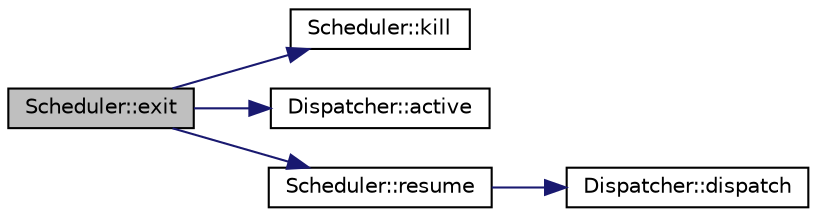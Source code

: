 digraph G
{
  bgcolor="transparent";
  edge [fontname="Helvetica",fontsize="10",labelfontname="Helvetica",labelfontsize="10"];
  node [fontname="Helvetica",fontsize="10",shape=record];
  rankdir="LR";
  Node1 [label="Scheduler::exit",height=0.2,width=0.4,color="black", fillcolor="grey75", style="filled" fontcolor="black"];
  Node1 -> Node2 [color="midnightblue",fontsize="10",style="solid",fontname="Helvetica"];
  Node2 [label="Scheduler::kill",height=0.2,width=0.4,color="black",URL="$classScheduler.html#a7301daa452a49c955534a11741634c8d",tooltip="Remove the specified thread from the queue of processes."];
  Node1 -> Node3 [color="midnightblue",fontsize="10",style="solid",fontname="Helvetica"];
  Node3 [label="Dispatcher::active",height=0.2,width=0.4,color="black",URL="$classDispatcher.html#ac90194c2cc30bc1941ea4a0244e747f2",tooltip="Returns the currently active thread."];
  Node1 -> Node4 [color="midnightblue",fontsize="10",style="solid",fontname="Helvetica"];
  Node4 [label="Scheduler::resume",height=0.2,width=0.4,color="black",URL="$classScheduler.html#aa4da1861292d77ea37cfa90b6ad569f3",tooltip="Use the scheduling algorithm to get the next thread and resumes with that thread."];
  Node4 -> Node5 [color="midnightblue",fontsize="10",style="solid",fontname="Helvetica"];
  Node5 [label="Dispatcher::dispatch",height=0.2,width=0.4,color="black",URL="$classDispatcher.html#ae5e8e2d148cd30aa060cab3c410396d1",tooltip="Switch to another thread."];
}

